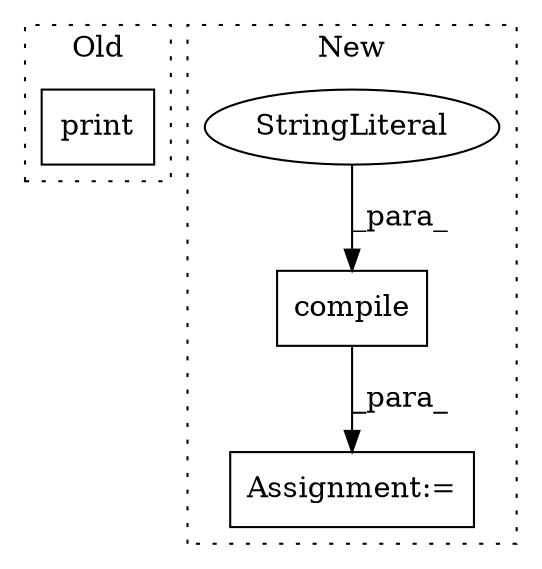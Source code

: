 digraph G {
subgraph cluster0 {
1 [label="print" a="32" s="16976,16993" l="6,1" shape="box"];
label = "Old";
style="dotted";
}
subgraph cluster1 {
2 [label="compile" a="32" s="11031,11074" l="8,1" shape="box"];
3 [label="StringLiteral" a="45" s="11039" l="21" shape="ellipse"];
4 [label="Assignment:=" a="7" s="11027" l="1" shape="box"];
label = "New";
style="dotted";
}
2 -> 4 [label="_para_"];
3 -> 2 [label="_para_"];
}